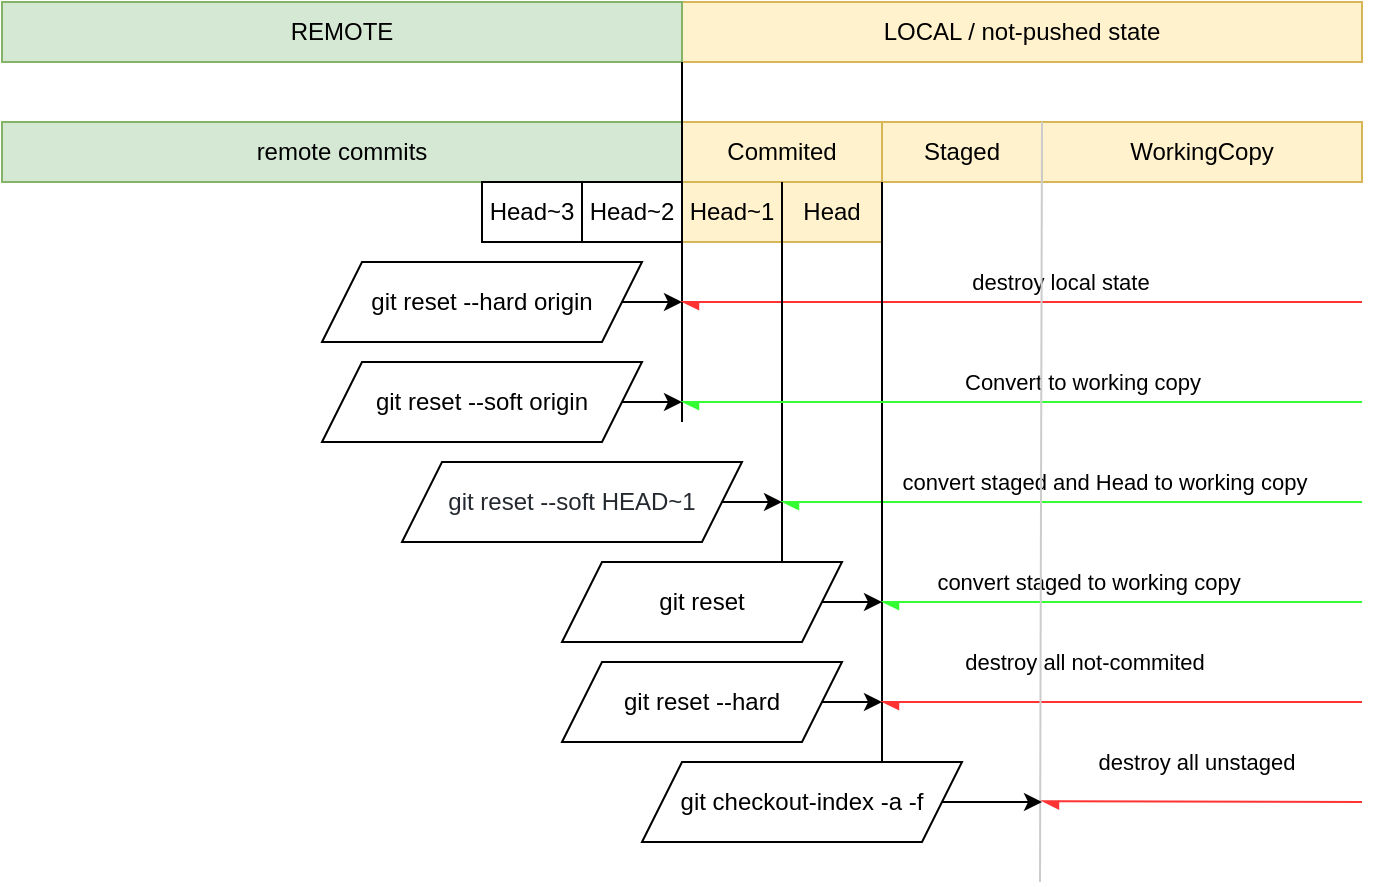 <mxfile version="20.2.4" type="device"><diagram id="PWttalqd4UUXX089z0ya" name="Page-1"><mxGraphModel dx="1684" dy="450" grid="1" gridSize="10" guides="1" tooltips="1" connect="1" arrows="1" fold="1" page="1" pageScale="1" pageWidth="850" pageHeight="1100" math="0" shadow="0"><root><mxCell id="0"/><mxCell id="1" parent="0"/><mxCell id="hkq4f_zRYwuhE6oRmwiO-1" value="WorkingCopy" style="rounded=0;whiteSpace=wrap;html=1;fillColor=#fff2cc;strokeColor=#d6b656;" vertex="1" parent="1"><mxGeometry x="480" y="330" width="160" height="30" as="geometry"/></mxCell><mxCell id="hkq4f_zRYwuhE6oRmwiO-2" value="Staged" style="rounded=0;whiteSpace=wrap;html=1;fillColor=#fff2cc;strokeColor=#d6b656;" vertex="1" parent="1"><mxGeometry x="400" y="330" width="80" height="30" as="geometry"/></mxCell><mxCell id="hkq4f_zRYwuhE6oRmwiO-3" value="Commited" style="rounded=0;whiteSpace=wrap;html=1;fillColor=#fff2cc;strokeColor=#d6b656;" vertex="1" parent="1"><mxGeometry x="300" y="330" width="100" height="30" as="geometry"/></mxCell><mxCell id="hkq4f_zRYwuhE6oRmwiO-4" value="remote commits" style="rounded=0;whiteSpace=wrap;html=1;fillColor=#d5e8d4;strokeColor=#82b366;" vertex="1" parent="1"><mxGeometry x="-40" y="330" width="340" height="30" as="geometry"/></mxCell><mxCell id="hkq4f_zRYwuhE6oRmwiO-5" value="Head" style="rounded=0;whiteSpace=wrap;html=1;fillColor=#fff2cc;strokeColor=#d6b656;" vertex="1" parent="1"><mxGeometry x="350" y="360" width="50" height="30" as="geometry"/></mxCell><mxCell id="hkq4f_zRYwuhE6oRmwiO-7" value="LOCAL / not-pushed state" style="rounded=0;whiteSpace=wrap;html=1;fillColor=#fff2cc;strokeColor=#d6b656;" vertex="1" parent="1"><mxGeometry x="300" y="270" width="340" height="30" as="geometry"/></mxCell><mxCell id="hkq4f_zRYwuhE6oRmwiO-8" value="REMOTE" style="rounded=0;whiteSpace=wrap;html=1;fillColor=#d5e8d4;strokeColor=#82b366;" vertex="1" parent="1"><mxGeometry x="-40" y="270" width="340" height="30" as="geometry"/></mxCell><mxCell id="hkq4f_zRYwuhE6oRmwiO-9" value="Head~1" style="rounded=0;whiteSpace=wrap;html=1;fillColor=#fff2cc;strokeColor=#d6b656;" vertex="1" parent="1"><mxGeometry x="300" y="360" width="50" height="30" as="geometry"/></mxCell><mxCell id="hkq4f_zRYwuhE6oRmwiO-11" value="Head~2" style="rounded=0;whiteSpace=wrap;html=1;" vertex="1" parent="1"><mxGeometry x="250" y="360" width="50" height="30" as="geometry"/></mxCell><mxCell id="hkq4f_zRYwuhE6oRmwiO-15" style="edgeStyle=orthogonalEdgeStyle;rounded=0;orthogonalLoop=1;jettySize=auto;html=1;" edge="1" parent="1" source="hkq4f_zRYwuhE6oRmwiO-12"><mxGeometry relative="1" as="geometry"><mxPoint x="300" y="420" as="targetPoint"/></mxGeometry></mxCell><mxCell id="hkq4f_zRYwuhE6oRmwiO-12" value="git reset --hard origin" style="shape=parallelogram;perimeter=parallelogramPerimeter;whiteSpace=wrap;html=1;fixedSize=1;" vertex="1" parent="1"><mxGeometry x="120" y="400" width="160" height="40" as="geometry"/></mxCell><mxCell id="hkq4f_zRYwuhE6oRmwiO-14" value="" style="endArrow=none;html=1;rounded=0;entryX=1;entryY=1;entryDx=0;entryDy=0;" edge="1" parent="1" target="hkq4f_zRYwuhE6oRmwiO-8"><mxGeometry width="50" height="50" relative="1" as="geometry"><mxPoint x="300" y="480" as="sourcePoint"/><mxPoint x="310" y="430" as="targetPoint"/></mxGeometry></mxCell><mxCell id="hkq4f_zRYwuhE6oRmwiO-17" value="Head~3" style="rounded=0;whiteSpace=wrap;html=1;" vertex="1" parent="1"><mxGeometry x="200" y="360" width="50" height="30" as="geometry"/></mxCell><mxCell id="hkq4f_zRYwuhE6oRmwiO-19" value="" style="endArrow=async;html=1;rounded=0;strokeColor=#FF3333;endFill=1;" edge="1" parent="1"><mxGeometry width="50" height="50" relative="1" as="geometry"><mxPoint x="640" y="420" as="sourcePoint"/><mxPoint x="300" y="420" as="targetPoint"/></mxGeometry></mxCell><mxCell id="hkq4f_zRYwuhE6oRmwiO-20" value="destroy local state" style="edgeLabel;html=1;align=center;verticalAlign=middle;resizable=0;points=[];labelBackgroundColor=#FFFFFF;labelBorderColor=none;" vertex="1" connectable="0" parent="hkq4f_zRYwuhE6oRmwiO-19"><mxGeometry x="-0.104" y="2" relative="1" as="geometry"><mxPoint x="1" y="-12" as="offset"/></mxGeometry></mxCell><mxCell id="hkq4f_zRYwuhE6oRmwiO-21" value="" style="endArrow=none;html=1;rounded=0;strokeColor=#000000;entryX=1;entryY=0;entryDx=0;entryDy=0;" edge="1" parent="1" target="hkq4f_zRYwuhE6oRmwiO-9"><mxGeometry width="50" height="50" relative="1" as="geometry"><mxPoint x="350" y="580" as="sourcePoint"/><mxPoint x="390" y="460" as="targetPoint"/></mxGeometry></mxCell><mxCell id="hkq4f_zRYwuhE6oRmwiO-22" style="edgeStyle=orthogonalEdgeStyle;rounded=0;orthogonalLoop=1;jettySize=auto;html=1;" edge="1" parent="1" source="hkq4f_zRYwuhE6oRmwiO-32"><mxGeometry relative="1" as="geometry"><mxPoint x="350" y="520" as="targetPoint"/><mxPoint x="230" y="520" as="sourcePoint"/></mxGeometry></mxCell><mxCell id="hkq4f_zRYwuhE6oRmwiO-23" value="" style="endArrow=async;html=1;rounded=0;strokeColor=#33FF33;endFill=1;" edge="1" parent="1"><mxGeometry width="50" height="50" relative="1" as="geometry"><mxPoint x="640" y="520" as="sourcePoint"/><mxPoint x="350" y="520" as="targetPoint"/></mxGeometry></mxCell><mxCell id="hkq4f_zRYwuhE6oRmwiO-24" value="convert staged and Head to working copy" style="edgeLabel;html=1;align=center;verticalAlign=middle;resizable=0;points=[];labelBackgroundColor=#FFFFFF;labelBorderColor=none;" vertex="1" connectable="0" parent="hkq4f_zRYwuhE6oRmwiO-23"><mxGeometry x="-0.104" y="2" relative="1" as="geometry"><mxPoint x="1" y="-12" as="offset"/></mxGeometry></mxCell><mxCell id="hkq4f_zRYwuhE6oRmwiO-26" value="" style="endArrow=none;html=1;rounded=0;" edge="1" parent="1"><mxGeometry width="50" height="50" relative="1" as="geometry"><mxPoint x="400" y="650" as="sourcePoint"/><mxPoint x="400" y="360" as="targetPoint"/></mxGeometry></mxCell><mxCell id="hkq4f_zRYwuhE6oRmwiO-27" value="" style="endArrow=async;html=1;rounded=0;strokeColor=#33FF33;endFill=1;" edge="1" parent="1"><mxGeometry width="50" height="50" relative="1" as="geometry"><mxPoint x="640" y="570" as="sourcePoint"/><mxPoint x="400" y="570" as="targetPoint"/></mxGeometry></mxCell><mxCell id="hkq4f_zRYwuhE6oRmwiO-28" value="convert staged to working copy" style="edgeLabel;html=1;align=center;verticalAlign=middle;resizable=0;points=[];labelBackgroundColor=#FFFFFF;labelBorderColor=none;" vertex="1" connectable="0" parent="hkq4f_zRYwuhE6oRmwiO-27"><mxGeometry x="-0.104" y="2" relative="1" as="geometry"><mxPoint x="-30" y="-12" as="offset"/></mxGeometry></mxCell><mxCell id="hkq4f_zRYwuhE6oRmwiO-29" style="edgeStyle=orthogonalEdgeStyle;rounded=0;orthogonalLoop=1;jettySize=auto;html=1;exitX=1;exitY=0.5;exitDx=0;exitDy=0;" edge="1" parent="1" source="hkq4f_zRYwuhE6oRmwiO-30"><mxGeometry relative="1" as="geometry"><mxPoint x="400" y="570" as="targetPoint"/><mxPoint x="290" y="570" as="sourcePoint"/></mxGeometry></mxCell><mxCell id="hkq4f_zRYwuhE6oRmwiO-30" value="git reset" style="shape=parallelogram;perimeter=parallelogramPerimeter;whiteSpace=wrap;html=1;fixedSize=1;" vertex="1" parent="1"><mxGeometry x="240" y="550" width="140" height="40" as="geometry"/></mxCell><mxCell id="hkq4f_zRYwuhE6oRmwiO-32" value="&lt;span style=&quot;color: rgb(36, 41, 47); text-align: start; background-color: rgb(255, 255, 255);&quot;&gt;git reset --soft HEAD~1&lt;/span&gt;" style="shape=parallelogram;perimeter=parallelogramPerimeter;whiteSpace=wrap;html=1;fixedSize=1;" vertex="1" parent="1"><mxGeometry x="160" y="500" width="170" height="40" as="geometry"/></mxCell><mxCell id="hkq4f_zRYwuhE6oRmwiO-33" style="edgeStyle=orthogonalEdgeStyle;rounded=0;orthogonalLoop=1;jettySize=auto;html=1;" edge="1" parent="1" source="hkq4f_zRYwuhE6oRmwiO-34"><mxGeometry relative="1" as="geometry"><mxPoint x="300" y="470" as="targetPoint"/></mxGeometry></mxCell><mxCell id="hkq4f_zRYwuhE6oRmwiO-34" value="git reset --soft origin" style="shape=parallelogram;perimeter=parallelogramPerimeter;whiteSpace=wrap;html=1;fixedSize=1;" vertex="1" parent="1"><mxGeometry x="120" y="450" width="160" height="40" as="geometry"/></mxCell><mxCell id="hkq4f_zRYwuhE6oRmwiO-37" value="" style="endArrow=async;html=1;rounded=0;strokeColor=#33FF33;endFill=1;" edge="1" parent="1"><mxGeometry width="50" height="50" relative="1" as="geometry"><mxPoint x="640" y="470" as="sourcePoint"/><mxPoint x="300" y="470" as="targetPoint"/></mxGeometry></mxCell><mxCell id="hkq4f_zRYwuhE6oRmwiO-38" value="Convert to working copy" style="edgeLabel;html=1;align=center;verticalAlign=middle;resizable=0;points=[];labelBackgroundColor=#FFFFFF;labelBorderColor=none;" vertex="1" connectable="0" parent="hkq4f_zRYwuhE6oRmwiO-37"><mxGeometry x="-0.104" y="2" relative="1" as="geometry"><mxPoint x="12" y="-12" as="offset"/></mxGeometry></mxCell><mxCell id="hkq4f_zRYwuhE6oRmwiO-39" style="edgeStyle=orthogonalEdgeStyle;rounded=0;orthogonalLoop=1;jettySize=auto;html=1;" edge="1" parent="1" source="hkq4f_zRYwuhE6oRmwiO-40"><mxGeometry relative="1" as="geometry"><mxPoint x="400.0" y="620" as="targetPoint"/></mxGeometry></mxCell><mxCell id="hkq4f_zRYwuhE6oRmwiO-40" value="git reset --hard" style="shape=parallelogram;perimeter=parallelogramPerimeter;whiteSpace=wrap;html=1;fixedSize=1;" vertex="1" parent="1"><mxGeometry x="240" y="600" width="140" height="40" as="geometry"/></mxCell><mxCell id="hkq4f_zRYwuhE6oRmwiO-41" value="" style="endArrow=async;html=1;rounded=0;strokeColor=#FF3333;endFill=1;" edge="1" parent="1"><mxGeometry width="50" height="50" relative="1" as="geometry"><mxPoint x="640" y="620" as="sourcePoint"/><mxPoint x="400.0" y="620" as="targetPoint"/></mxGeometry></mxCell><mxCell id="hkq4f_zRYwuhE6oRmwiO-42" value="destroy all not-commited" style="edgeLabel;html=1;align=center;verticalAlign=middle;resizable=0;points=[];labelBackgroundColor=#FFFFFF;labelBorderColor=none;" vertex="1" connectable="0" parent="hkq4f_zRYwuhE6oRmwiO-41"><mxGeometry x="-0.104" y="2" relative="1" as="geometry"><mxPoint x="-32" y="-22" as="offset"/></mxGeometry></mxCell><mxCell id="hkq4f_zRYwuhE6oRmwiO-44" value="" style="endArrow=none;html=1;rounded=0;strokeColor=#CCCCCC;entryX=1;entryY=0;entryDx=0;entryDy=0;" edge="1" parent="1" target="hkq4f_zRYwuhE6oRmwiO-2"><mxGeometry width="50" height="50" relative="1" as="geometry"><mxPoint x="479" y="710" as="sourcePoint"/><mxPoint x="479.31" y="360" as="targetPoint"/></mxGeometry></mxCell><mxCell id="hkq4f_zRYwuhE6oRmwiO-45" value="" style="endArrow=async;html=1;rounded=0;strokeColor=#FF3333;endFill=1;" edge="1" parent="1"><mxGeometry width="50" height="50" relative="1" as="geometry"><mxPoint x="640" y="670" as="sourcePoint"/><mxPoint x="480" y="669.66" as="targetPoint"/></mxGeometry></mxCell><mxCell id="hkq4f_zRYwuhE6oRmwiO-46" value="destroy all unstaged" style="edgeLabel;html=1;align=center;verticalAlign=middle;resizable=0;points=[];" vertex="1" connectable="0" parent="hkq4f_zRYwuhE6oRmwiO-45"><mxGeometry x="-0.104" y="2" relative="1" as="geometry"><mxPoint x="-12" y="-22" as="offset"/></mxGeometry></mxCell><mxCell id="hkq4f_zRYwuhE6oRmwiO-48" style="edgeStyle=orthogonalEdgeStyle;rounded=0;orthogonalLoop=1;jettySize=auto;html=1;fontFamily=Helvetica;endArrow=classic;endFill=1;strokeColor=#000000;" edge="1" parent="1" source="hkq4f_zRYwuhE6oRmwiO-47"><mxGeometry relative="1" as="geometry"><mxPoint x="480" y="670" as="targetPoint"/></mxGeometry></mxCell><mxCell id="hkq4f_zRYwuhE6oRmwiO-47" value="&lt;pre style=&quot;color: var(--highlight-color); font-size: var(--fs-body1); text-align: left; background-color: var(--highlight-bg); margin-top: 0px; margin-bottom: 0px; padding: var(--su12); border: 0px; font-variant-numeric: inherit; font-variant-east-asian: inherit; font-stretch: inherit; line-height: var(--lh-md); font-family: var(--ff-mono); vertical-align: baseline; box-sizing: inherit; width: auto; max-height: 600px; overflow: auto; border-radius: var(--br-md); overflow-wrap: normal;&quot;&gt;&lt;code style=&quot;margin: 0px; padding: 0px; border: 0px; font-style: inherit; font-variant: inherit; font-weight: inherit; font-stretch: inherit; line-height: inherit; font-family: var(--ff-mono); font-size: var(--fs-body1); vertical-align: baseline; box-sizing: inherit; background-color: transparent; color: var(--black-800); border-radius: 0px;&quot;&gt;git checkout-index -a -f&lt;/code&gt;&lt;/pre&gt;" style="shape=parallelogram;perimeter=parallelogramPerimeter;whiteSpace=wrap;html=1;fixedSize=1;" vertex="1" parent="1"><mxGeometry x="280" y="650" width="160" height="40" as="geometry"/></mxCell></root></mxGraphModel></diagram></mxfile>